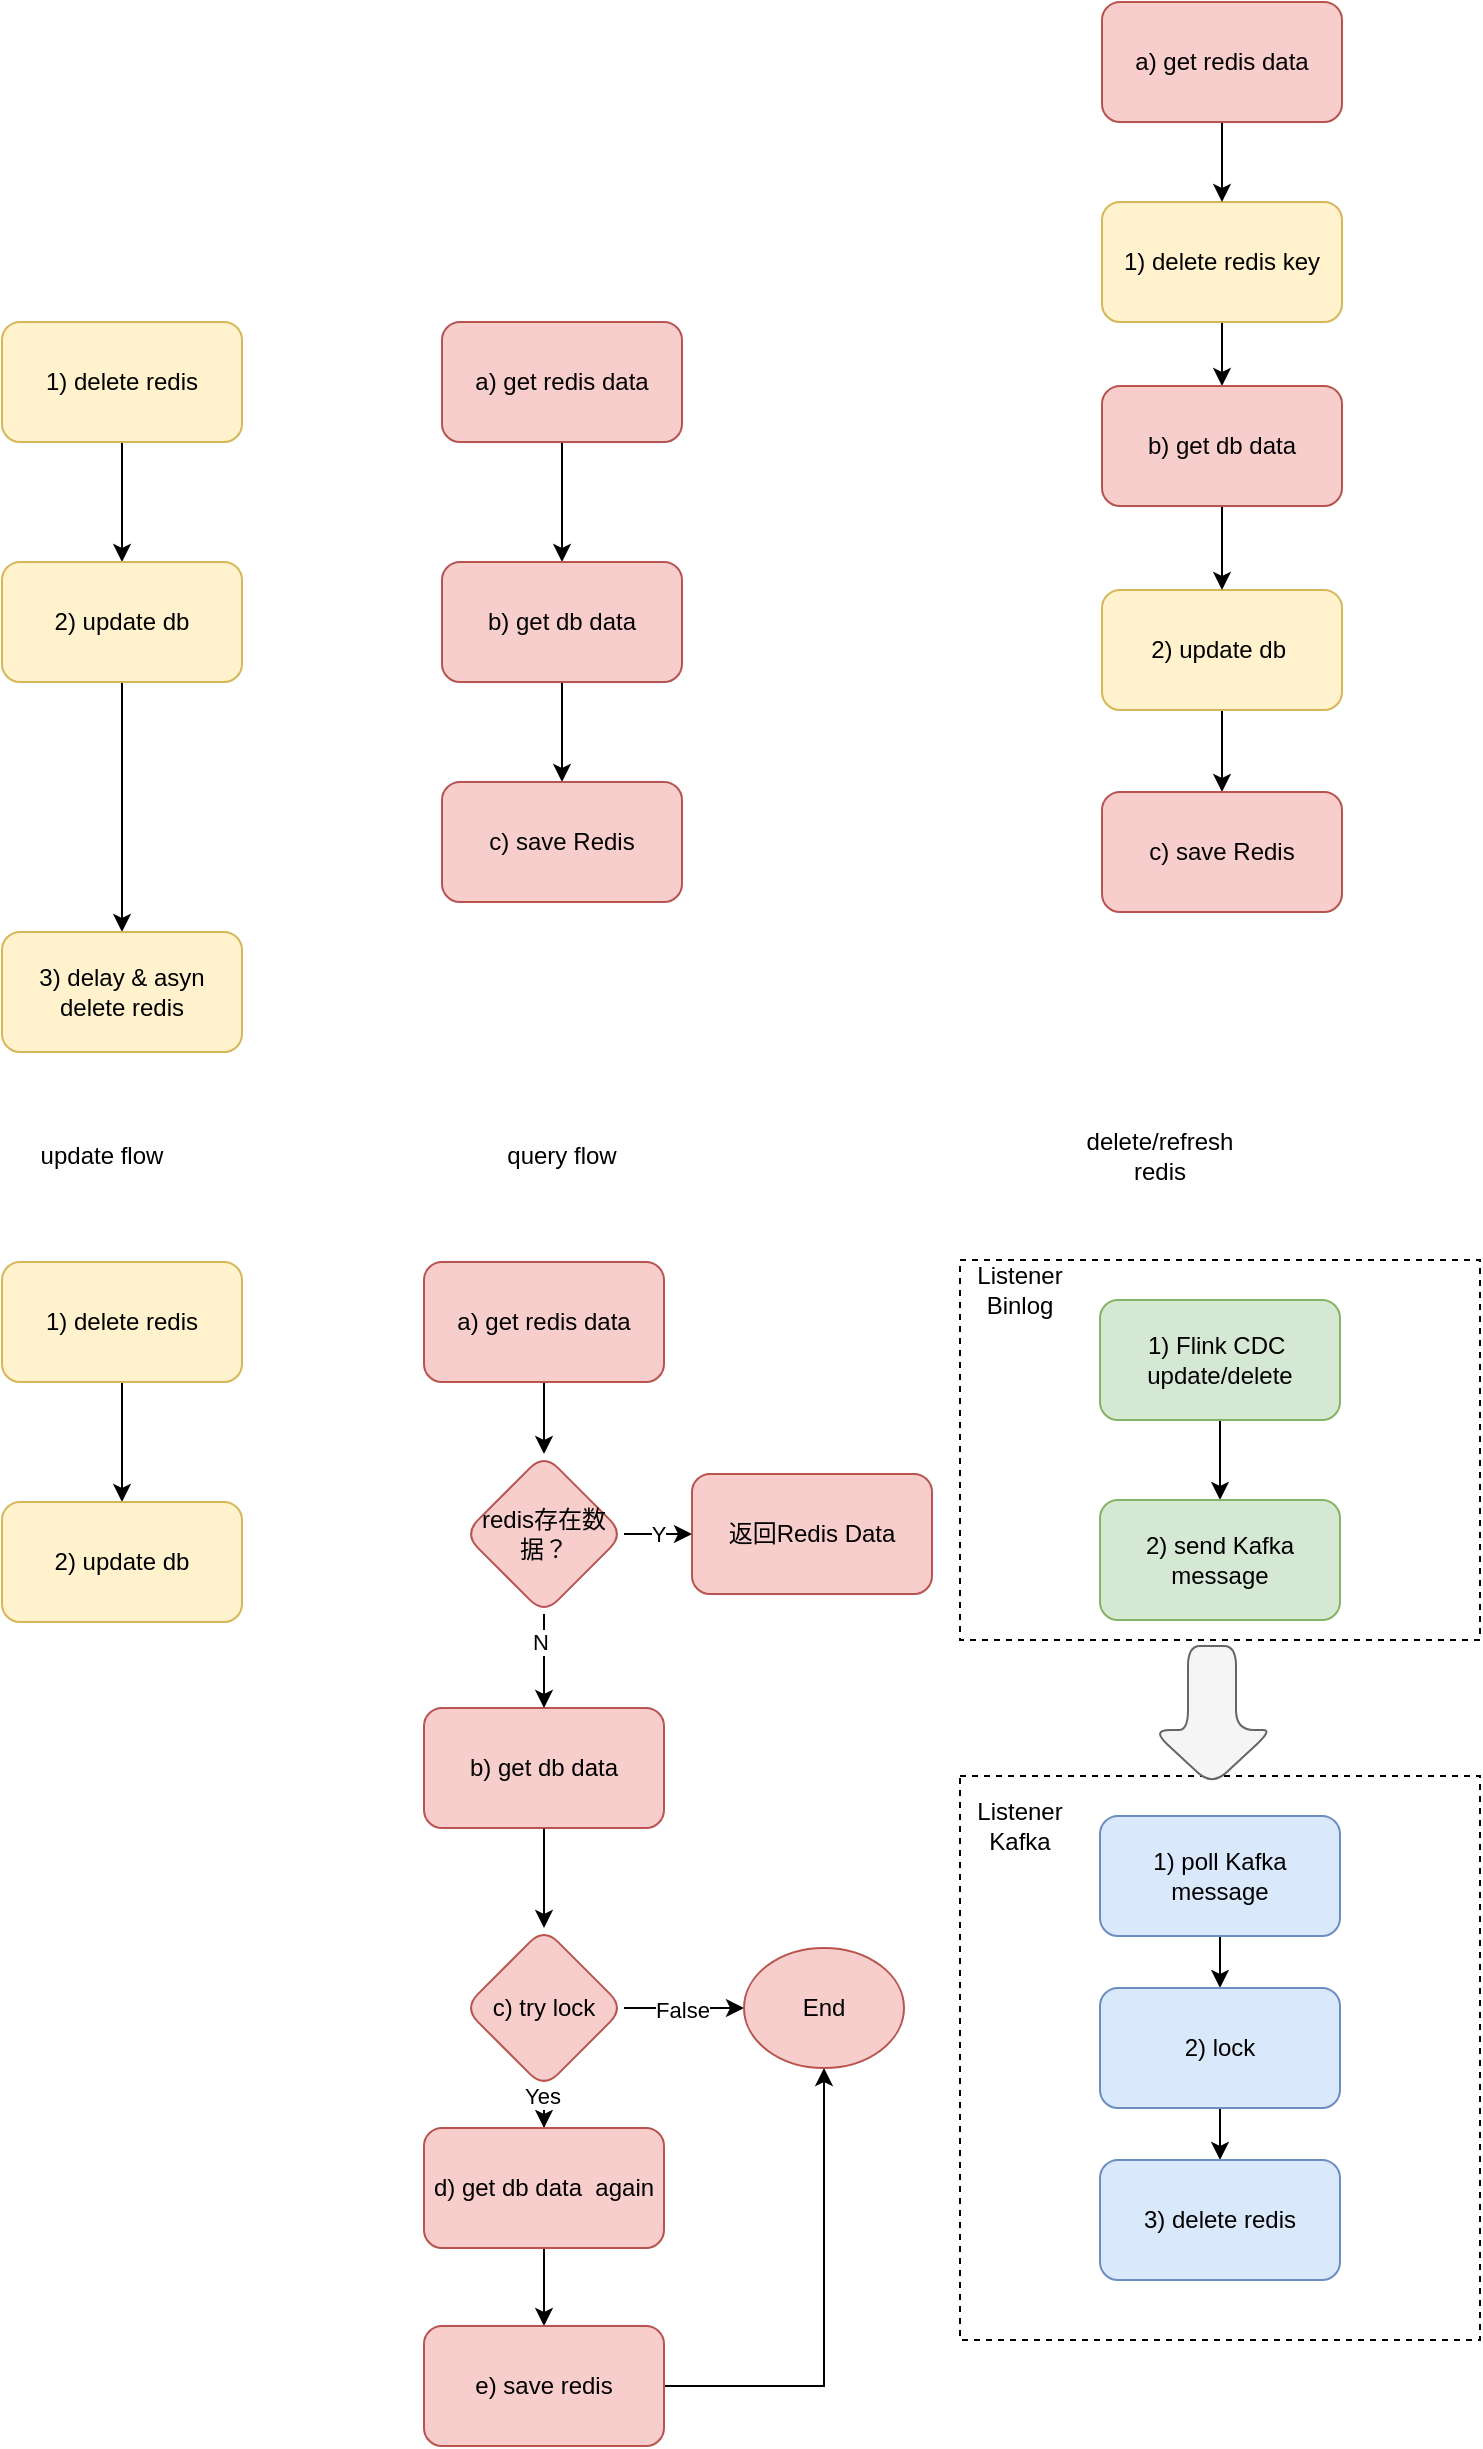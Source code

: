 <mxfile version="17.1.5" type="github">
  <diagram id="C5RBs43oDa-KdzZeNtuy" name="Page-1">
    <mxGraphModel dx="1018" dy="695" grid="1" gridSize="10" guides="1" tooltips="1" connect="1" arrows="1" fold="1" page="1" pageScale="1" pageWidth="827" pageHeight="1169" math="0" shadow="0">
      <root>
        <mxCell id="WIyWlLk6GJQsqaUBKTNV-0" />
        <mxCell id="WIyWlLk6GJQsqaUBKTNV-1" parent="WIyWlLk6GJQsqaUBKTNV-0" />
        <mxCell id="3SKgr9ZGGR313bL_Ix2e-43" value="" style="rounded=0;whiteSpace=wrap;html=1;dashed=1;" parent="WIyWlLk6GJQsqaUBKTNV-1" vertex="1">
          <mxGeometry x="539" y="947" width="260" height="282" as="geometry" />
        </mxCell>
        <mxCell id="3SKgr9ZGGR313bL_Ix2e-41" value="" style="rounded=0;whiteSpace=wrap;html=1;dashed=1;" parent="WIyWlLk6GJQsqaUBKTNV-1" vertex="1">
          <mxGeometry x="539" y="689" width="260" height="190" as="geometry" />
        </mxCell>
        <mxCell id="_LtPAlpesXOF53-wgmh3-6" value="" style="edgeStyle=orthogonalEdgeStyle;rounded=0;orthogonalLoop=1;jettySize=auto;html=1;" parent="WIyWlLk6GJQsqaUBKTNV-1" source="_LtPAlpesXOF53-wgmh3-0" target="_LtPAlpesXOF53-wgmh3-3" edge="1">
          <mxGeometry relative="1" as="geometry" />
        </mxCell>
        <mxCell id="_LtPAlpesXOF53-wgmh3-0" value="1) delete redis key" style="rounded=1;whiteSpace=wrap;html=1;fillColor=#fff2cc;strokeColor=#d6b656;" parent="WIyWlLk6GJQsqaUBKTNV-1" vertex="1">
          <mxGeometry x="610" y="160" width="120" height="60" as="geometry" />
        </mxCell>
        <mxCell id="_LtPAlpesXOF53-wgmh3-8" value="" style="edgeStyle=orthogonalEdgeStyle;rounded=0;orthogonalLoop=1;jettySize=auto;html=1;" parent="WIyWlLk6GJQsqaUBKTNV-1" source="_LtPAlpesXOF53-wgmh3-1" target="_LtPAlpesXOF53-wgmh3-4" edge="1">
          <mxGeometry relative="1" as="geometry" />
        </mxCell>
        <mxCell id="_LtPAlpesXOF53-wgmh3-1" value="2) update db&amp;nbsp;" style="rounded=1;whiteSpace=wrap;html=1;fillColor=#fff2cc;strokeColor=#d6b656;" parent="WIyWlLk6GJQsqaUBKTNV-1" vertex="1">
          <mxGeometry x="610" y="354" width="120" height="60" as="geometry" />
        </mxCell>
        <mxCell id="_LtPAlpesXOF53-wgmh3-5" style="edgeStyle=orthogonalEdgeStyle;rounded=0;orthogonalLoop=1;jettySize=auto;html=1;exitX=0.5;exitY=1;exitDx=0;exitDy=0;entryX=0.5;entryY=0;entryDx=0;entryDy=0;" parent="WIyWlLk6GJQsqaUBKTNV-1" source="_LtPAlpesXOF53-wgmh3-2" target="_LtPAlpesXOF53-wgmh3-0" edge="1">
          <mxGeometry relative="1" as="geometry" />
        </mxCell>
        <mxCell id="_LtPAlpesXOF53-wgmh3-2" value="a) get redis data" style="rounded=1;whiteSpace=wrap;html=1;fillColor=#f8cecc;strokeColor=#b85450;" parent="WIyWlLk6GJQsqaUBKTNV-1" vertex="1">
          <mxGeometry x="610" y="60" width="120" height="60" as="geometry" />
        </mxCell>
        <mxCell id="_LtPAlpesXOF53-wgmh3-7" value="" style="edgeStyle=orthogonalEdgeStyle;rounded=0;orthogonalLoop=1;jettySize=auto;html=1;" parent="WIyWlLk6GJQsqaUBKTNV-1" source="_LtPAlpesXOF53-wgmh3-3" target="_LtPAlpesXOF53-wgmh3-1" edge="1">
          <mxGeometry relative="1" as="geometry" />
        </mxCell>
        <mxCell id="_LtPAlpesXOF53-wgmh3-3" value="b) get db data" style="rounded=1;whiteSpace=wrap;html=1;fillColor=#f8cecc;strokeColor=#b85450;" parent="WIyWlLk6GJQsqaUBKTNV-1" vertex="1">
          <mxGeometry x="610" y="252" width="120" height="60" as="geometry" />
        </mxCell>
        <mxCell id="_LtPAlpesXOF53-wgmh3-4" value="c) save Redis" style="rounded=1;whiteSpace=wrap;html=1;fillColor=#f8cecc;strokeColor=#b85450;" parent="WIyWlLk6GJQsqaUBKTNV-1" vertex="1">
          <mxGeometry x="610" y="455" width="120" height="60" as="geometry" />
        </mxCell>
        <mxCell id="3SKgr9ZGGR313bL_Ix2e-7" value="" style="edgeStyle=orthogonalEdgeStyle;rounded=0;orthogonalLoop=1;jettySize=auto;html=1;" parent="WIyWlLk6GJQsqaUBKTNV-1" source="3SKgr9ZGGR313bL_Ix2e-0" target="3SKgr9ZGGR313bL_Ix2e-1" edge="1">
          <mxGeometry relative="1" as="geometry" />
        </mxCell>
        <mxCell id="3SKgr9ZGGR313bL_Ix2e-0" value="1) delete redis" style="rounded=1;whiteSpace=wrap;html=1;fillColor=#fff2cc;strokeColor=#d6b656;" parent="WIyWlLk6GJQsqaUBKTNV-1" vertex="1">
          <mxGeometry x="60" y="220" width="120" height="60" as="geometry" />
        </mxCell>
        <mxCell id="3SKgr9ZGGR313bL_Ix2e-8" style="edgeStyle=orthogonalEdgeStyle;rounded=0;orthogonalLoop=1;jettySize=auto;html=1;" parent="WIyWlLk6GJQsqaUBKTNV-1" source="3SKgr9ZGGR313bL_Ix2e-1" target="3SKgr9ZGGR313bL_Ix2e-2" edge="1">
          <mxGeometry relative="1" as="geometry" />
        </mxCell>
        <mxCell id="3SKgr9ZGGR313bL_Ix2e-1" value="2) update db" style="rounded=1;whiteSpace=wrap;html=1;fillColor=#fff2cc;strokeColor=#d6b656;" parent="WIyWlLk6GJQsqaUBKTNV-1" vertex="1">
          <mxGeometry x="60" y="340" width="120" height="60" as="geometry" />
        </mxCell>
        <mxCell id="3SKgr9ZGGR313bL_Ix2e-2" value="3) delay &amp;amp; asyn delete redis" style="rounded=1;whiteSpace=wrap;html=1;fillColor=#fff2cc;strokeColor=#d6b656;" parent="WIyWlLk6GJQsqaUBKTNV-1" vertex="1">
          <mxGeometry x="60" y="525" width="120" height="60" as="geometry" />
        </mxCell>
        <mxCell id="3SKgr9ZGGR313bL_Ix2e-9" value="" style="edgeStyle=orthogonalEdgeStyle;rounded=0;orthogonalLoop=1;jettySize=auto;html=1;" parent="WIyWlLk6GJQsqaUBKTNV-1" source="3SKgr9ZGGR313bL_Ix2e-4" target="3SKgr9ZGGR313bL_Ix2e-5" edge="1">
          <mxGeometry relative="1" as="geometry" />
        </mxCell>
        <mxCell id="3SKgr9ZGGR313bL_Ix2e-4" value="a) get redis data" style="rounded=1;whiteSpace=wrap;html=1;fillColor=#f8cecc;strokeColor=#b85450;" parent="WIyWlLk6GJQsqaUBKTNV-1" vertex="1">
          <mxGeometry x="280" y="220" width="120" height="60" as="geometry" />
        </mxCell>
        <mxCell id="3SKgr9ZGGR313bL_Ix2e-10" value="" style="edgeStyle=orthogonalEdgeStyle;rounded=0;orthogonalLoop=1;jettySize=auto;html=1;" parent="WIyWlLk6GJQsqaUBKTNV-1" source="3SKgr9ZGGR313bL_Ix2e-5" target="3SKgr9ZGGR313bL_Ix2e-6" edge="1">
          <mxGeometry relative="1" as="geometry" />
        </mxCell>
        <mxCell id="3SKgr9ZGGR313bL_Ix2e-5" value="b) get db data" style="rounded=1;whiteSpace=wrap;html=1;fillColor=#f8cecc;strokeColor=#b85450;" parent="WIyWlLk6GJQsqaUBKTNV-1" vertex="1">
          <mxGeometry x="280" y="340" width="120" height="60" as="geometry" />
        </mxCell>
        <mxCell id="3SKgr9ZGGR313bL_Ix2e-6" value="c) save Redis" style="rounded=1;whiteSpace=wrap;html=1;fillColor=#f8cecc;strokeColor=#b85450;" parent="WIyWlLk6GJQsqaUBKTNV-1" vertex="1">
          <mxGeometry x="280" y="450" width="120" height="60" as="geometry" />
        </mxCell>
        <mxCell id="3SKgr9ZGGR313bL_Ix2e-11" value="" style="edgeStyle=orthogonalEdgeStyle;rounded=0;orthogonalLoop=1;jettySize=auto;html=1;" parent="WIyWlLk6GJQsqaUBKTNV-1" source="3SKgr9ZGGR313bL_Ix2e-12" target="3SKgr9ZGGR313bL_Ix2e-13" edge="1">
          <mxGeometry relative="1" as="geometry" />
        </mxCell>
        <mxCell id="3SKgr9ZGGR313bL_Ix2e-12" value="1) delete redis" style="rounded=1;whiteSpace=wrap;html=1;fillColor=#fff2cc;strokeColor=#d6b656;" parent="WIyWlLk6GJQsqaUBKTNV-1" vertex="1">
          <mxGeometry x="60" y="690" width="120" height="60" as="geometry" />
        </mxCell>
        <mxCell id="3SKgr9ZGGR313bL_Ix2e-13" value="2) update db" style="rounded=1;whiteSpace=wrap;html=1;fillColor=#fff2cc;strokeColor=#d6b656;" parent="WIyWlLk6GJQsqaUBKTNV-1" vertex="1">
          <mxGeometry x="60" y="810" width="120" height="60" as="geometry" />
        </mxCell>
        <mxCell id="3SKgr9ZGGR313bL_Ix2e-14" value="update flow" style="text;html=1;strokeColor=none;fillColor=none;align=center;verticalAlign=middle;whiteSpace=wrap;rounded=0;" parent="WIyWlLk6GJQsqaUBKTNV-1" vertex="1">
          <mxGeometry x="70" y="622" width="80" height="30" as="geometry" />
        </mxCell>
        <mxCell id="3SKgr9ZGGR313bL_Ix2e-56" value="" style="edgeStyle=orthogonalEdgeStyle;rounded=0;orthogonalLoop=1;jettySize=auto;html=1;" parent="WIyWlLk6GJQsqaUBKTNV-1" source="3SKgr9ZGGR313bL_Ix2e-16" target="3SKgr9ZGGR313bL_Ix2e-55" edge="1">
          <mxGeometry relative="1" as="geometry" />
        </mxCell>
        <mxCell id="3SKgr9ZGGR313bL_Ix2e-16" value="a) get redis data" style="rounded=1;whiteSpace=wrap;html=1;fillColor=#f8cecc;strokeColor=#b85450;" parent="WIyWlLk6GJQsqaUBKTNV-1" vertex="1">
          <mxGeometry x="271" y="690" width="120" height="60" as="geometry" />
        </mxCell>
        <mxCell id="3SKgr9ZGGR313bL_Ix2e-21" value="" style="edgeStyle=orthogonalEdgeStyle;rounded=0;orthogonalLoop=1;jettySize=auto;html=1;" parent="WIyWlLk6GJQsqaUBKTNV-1" source="3SKgr9ZGGR313bL_Ix2e-17" target="3SKgr9ZGGR313bL_Ix2e-20" edge="1">
          <mxGeometry relative="1" as="geometry" />
        </mxCell>
        <mxCell id="3SKgr9ZGGR313bL_Ix2e-17" value="b) get db data" style="rounded=1;whiteSpace=wrap;html=1;fillColor=#f8cecc;strokeColor=#b85450;" parent="WIyWlLk6GJQsqaUBKTNV-1" vertex="1">
          <mxGeometry x="271" y="913" width="120" height="60" as="geometry" />
        </mxCell>
        <mxCell id="3SKgr9ZGGR313bL_Ix2e-23" value="" style="edgeStyle=orthogonalEdgeStyle;rounded=0;orthogonalLoop=1;jettySize=auto;html=1;" parent="WIyWlLk6GJQsqaUBKTNV-1" source="3SKgr9ZGGR313bL_Ix2e-20" target="3SKgr9ZGGR313bL_Ix2e-22" edge="1">
          <mxGeometry relative="1" as="geometry" />
        </mxCell>
        <mxCell id="3SKgr9ZGGR313bL_Ix2e-31" value="Yes" style="edgeLabel;html=1;align=center;verticalAlign=middle;resizable=0;points=[];" parent="3SKgr9ZGGR313bL_Ix2e-23" vertex="1" connectable="0">
          <mxGeometry x="0.467" y="-1" relative="1" as="geometry">
            <mxPoint as="offset" />
          </mxGeometry>
        </mxCell>
        <mxCell id="3SKgr9ZGGR313bL_Ix2e-29" value="" style="edgeStyle=orthogonalEdgeStyle;rounded=0;orthogonalLoop=1;jettySize=auto;html=1;" parent="WIyWlLk6GJQsqaUBKTNV-1" source="3SKgr9ZGGR313bL_Ix2e-20" target="3SKgr9ZGGR313bL_Ix2e-28" edge="1">
          <mxGeometry relative="1" as="geometry" />
        </mxCell>
        <mxCell id="3SKgr9ZGGR313bL_Ix2e-32" value="False" style="edgeLabel;html=1;align=center;verticalAlign=middle;resizable=0;points=[];" parent="3SKgr9ZGGR313bL_Ix2e-29" vertex="1" connectable="0">
          <mxGeometry x="-0.033" y="-1" relative="1" as="geometry">
            <mxPoint as="offset" />
          </mxGeometry>
        </mxCell>
        <mxCell id="3SKgr9ZGGR313bL_Ix2e-20" value="c) try lock" style="rhombus;whiteSpace=wrap;html=1;fillColor=#f8cecc;strokeColor=#b85450;rounded=1;" parent="WIyWlLk6GJQsqaUBKTNV-1" vertex="1">
          <mxGeometry x="291" y="1023" width="80" height="80" as="geometry" />
        </mxCell>
        <mxCell id="3SKgr9ZGGR313bL_Ix2e-25" value="" style="edgeStyle=orthogonalEdgeStyle;rounded=0;orthogonalLoop=1;jettySize=auto;html=1;" parent="WIyWlLk6GJQsqaUBKTNV-1" source="3SKgr9ZGGR313bL_Ix2e-22" target="3SKgr9ZGGR313bL_Ix2e-24" edge="1">
          <mxGeometry relative="1" as="geometry" />
        </mxCell>
        <mxCell id="3SKgr9ZGGR313bL_Ix2e-22" value="d) get db data &amp;nbsp;again" style="whiteSpace=wrap;html=1;fillColor=#f8cecc;strokeColor=#b85450;rounded=1;" parent="WIyWlLk6GJQsqaUBKTNV-1" vertex="1">
          <mxGeometry x="271" y="1123" width="120" height="60" as="geometry" />
        </mxCell>
        <mxCell id="3SKgr9ZGGR313bL_Ix2e-30" style="edgeStyle=orthogonalEdgeStyle;rounded=0;orthogonalLoop=1;jettySize=auto;html=1;exitX=1;exitY=0.5;exitDx=0;exitDy=0;entryX=0.5;entryY=1;entryDx=0;entryDy=0;" parent="WIyWlLk6GJQsqaUBKTNV-1" source="3SKgr9ZGGR313bL_Ix2e-24" target="3SKgr9ZGGR313bL_Ix2e-28" edge="1">
          <mxGeometry relative="1" as="geometry" />
        </mxCell>
        <mxCell id="3SKgr9ZGGR313bL_Ix2e-24" value="e) save redis" style="whiteSpace=wrap;html=1;fillColor=#f8cecc;strokeColor=#b85450;rounded=1;" parent="WIyWlLk6GJQsqaUBKTNV-1" vertex="1">
          <mxGeometry x="271" y="1222" width="120" height="60" as="geometry" />
        </mxCell>
        <mxCell id="3SKgr9ZGGR313bL_Ix2e-28" value="End" style="ellipse;whiteSpace=wrap;html=1;fillColor=#f8cecc;strokeColor=#b85450;rounded=1;" parent="WIyWlLk6GJQsqaUBKTNV-1" vertex="1">
          <mxGeometry x="431" y="1033" width="80" height="60" as="geometry" />
        </mxCell>
        <mxCell id="3SKgr9ZGGR313bL_Ix2e-33" value="query flow" style="text;html=1;strokeColor=none;fillColor=none;align=center;verticalAlign=middle;whiteSpace=wrap;rounded=0;" parent="WIyWlLk6GJQsqaUBKTNV-1" vertex="1">
          <mxGeometry x="300" y="622" width="80" height="30" as="geometry" />
        </mxCell>
        <mxCell id="3SKgr9ZGGR313bL_Ix2e-36" value="" style="edgeStyle=orthogonalEdgeStyle;rounded=0;orthogonalLoop=1;jettySize=auto;html=1;" parent="WIyWlLk6GJQsqaUBKTNV-1" source="3SKgr9ZGGR313bL_Ix2e-34" target="3SKgr9ZGGR313bL_Ix2e-35" edge="1">
          <mxGeometry relative="1" as="geometry" />
        </mxCell>
        <mxCell id="3SKgr9ZGGR313bL_Ix2e-34" value="1) Flink CDC&amp;nbsp;&lt;br&gt;update/delete" style="rounded=1;whiteSpace=wrap;html=1;fillColor=#d5e8d4;strokeColor=#82b366;" parent="WIyWlLk6GJQsqaUBKTNV-1" vertex="1">
          <mxGeometry x="609" y="709" width="120" height="60" as="geometry" />
        </mxCell>
        <mxCell id="3SKgr9ZGGR313bL_Ix2e-35" value="2) send Kafka message" style="whiteSpace=wrap;html=1;fillColor=#d5e8d4;strokeColor=#82b366;rounded=1;" parent="WIyWlLk6GJQsqaUBKTNV-1" vertex="1">
          <mxGeometry x="609" y="809" width="120" height="60" as="geometry" />
        </mxCell>
        <mxCell id="3SKgr9ZGGR313bL_Ix2e-48" value="" style="edgeStyle=orthogonalEdgeStyle;rounded=0;orthogonalLoop=1;jettySize=auto;html=1;" parent="WIyWlLk6GJQsqaUBKTNV-1" source="3SKgr9ZGGR313bL_Ix2e-37" target="3SKgr9ZGGR313bL_Ix2e-47" edge="1">
          <mxGeometry relative="1" as="geometry" />
        </mxCell>
        <mxCell id="3SKgr9ZGGR313bL_Ix2e-37" value="1) poll Kafka message" style="whiteSpace=wrap;html=1;fillColor=#dae8fc;strokeColor=#6c8ebf;rounded=1;" parent="WIyWlLk6GJQsqaUBKTNV-1" vertex="1">
          <mxGeometry x="609" y="967" width="120" height="60" as="geometry" />
        </mxCell>
        <mxCell id="3SKgr9ZGGR313bL_Ix2e-42" value="Listener Binlog" style="text;html=1;strokeColor=none;fillColor=none;align=center;verticalAlign=middle;whiteSpace=wrap;rounded=0;" parent="WIyWlLk6GJQsqaUBKTNV-1" vertex="1">
          <mxGeometry x="539" y="689" width="60" height="30" as="geometry" />
        </mxCell>
        <mxCell id="3SKgr9ZGGR313bL_Ix2e-44" value="Listener Kafka" style="text;html=1;strokeColor=none;fillColor=none;align=center;verticalAlign=middle;whiteSpace=wrap;rounded=0;" parent="WIyWlLk6GJQsqaUBKTNV-1" vertex="1">
          <mxGeometry x="539" y="957" width="60" height="30" as="geometry" />
        </mxCell>
        <mxCell id="3SKgr9ZGGR313bL_Ix2e-50" value="" style="edgeStyle=orthogonalEdgeStyle;rounded=0;orthogonalLoop=1;jettySize=auto;html=1;" parent="WIyWlLk6GJQsqaUBKTNV-1" source="3SKgr9ZGGR313bL_Ix2e-47" target="3SKgr9ZGGR313bL_Ix2e-49" edge="1">
          <mxGeometry relative="1" as="geometry" />
        </mxCell>
        <mxCell id="3SKgr9ZGGR313bL_Ix2e-47" value="2) lock" style="whiteSpace=wrap;html=1;fillColor=#dae8fc;strokeColor=#6c8ebf;rounded=1;" parent="WIyWlLk6GJQsqaUBKTNV-1" vertex="1">
          <mxGeometry x="609" y="1053" width="120" height="60" as="geometry" />
        </mxCell>
        <mxCell id="3SKgr9ZGGR313bL_Ix2e-49" value="3) delete redis" style="whiteSpace=wrap;html=1;fillColor=#dae8fc;strokeColor=#6c8ebf;rounded=1;" parent="WIyWlLk6GJQsqaUBKTNV-1" vertex="1">
          <mxGeometry x="609" y="1139" width="120" height="60" as="geometry" />
        </mxCell>
        <mxCell id="3SKgr9ZGGR313bL_Ix2e-51" value="delete/refresh redis" style="text;html=1;strokeColor=none;fillColor=none;align=center;verticalAlign=middle;whiteSpace=wrap;rounded=0;" parent="WIyWlLk6GJQsqaUBKTNV-1" vertex="1">
          <mxGeometry x="599" y="622" width="80" height="30" as="geometry" />
        </mxCell>
        <mxCell id="3SKgr9ZGGR313bL_Ix2e-58" value="Y" style="edgeStyle=orthogonalEdgeStyle;rounded=0;orthogonalLoop=1;jettySize=auto;html=1;" parent="WIyWlLk6GJQsqaUBKTNV-1" source="3SKgr9ZGGR313bL_Ix2e-55" target="3SKgr9ZGGR313bL_Ix2e-57" edge="1">
          <mxGeometry relative="1" as="geometry" />
        </mxCell>
        <mxCell id="3SKgr9ZGGR313bL_Ix2e-59" value="" style="edgeStyle=orthogonalEdgeStyle;rounded=0;orthogonalLoop=1;jettySize=auto;html=1;" parent="WIyWlLk6GJQsqaUBKTNV-1" source="3SKgr9ZGGR313bL_Ix2e-55" target="3SKgr9ZGGR313bL_Ix2e-17" edge="1">
          <mxGeometry relative="1" as="geometry" />
        </mxCell>
        <mxCell id="3SKgr9ZGGR313bL_Ix2e-60" value="N" style="edgeLabel;html=1;align=center;verticalAlign=middle;resizable=0;points=[];" parent="3SKgr9ZGGR313bL_Ix2e-59" vertex="1" connectable="0">
          <mxGeometry x="-0.404" y="-2" relative="1" as="geometry">
            <mxPoint as="offset" />
          </mxGeometry>
        </mxCell>
        <mxCell id="3SKgr9ZGGR313bL_Ix2e-55" value="redis存在数据？" style="rhombus;whiteSpace=wrap;html=1;fillColor=#f8cecc;strokeColor=#b85450;rounded=1;" parent="WIyWlLk6GJQsqaUBKTNV-1" vertex="1">
          <mxGeometry x="291" y="786" width="80" height="80" as="geometry" />
        </mxCell>
        <mxCell id="3SKgr9ZGGR313bL_Ix2e-57" value="返回Redis Data" style="whiteSpace=wrap;html=1;fillColor=#f8cecc;strokeColor=#b85450;rounded=1;" parent="WIyWlLk6GJQsqaUBKTNV-1" vertex="1">
          <mxGeometry x="405" y="796" width="120" height="60" as="geometry" />
        </mxCell>
        <mxCell id="c7k45tzmaXSobuCK7NMn-1" value="" style="shape=singleArrow;whiteSpace=wrap;html=1;arrowWidth=0.4;arrowSize=0.4;fillColor=#f5f5f5;strokeColor=#666666;rounded=1;rotation=90;fontColor=#333333;" vertex="1" parent="WIyWlLk6GJQsqaUBKTNV-1">
          <mxGeometry x="630" y="887" width="70" height="60" as="geometry" />
        </mxCell>
      </root>
    </mxGraphModel>
  </diagram>
</mxfile>
